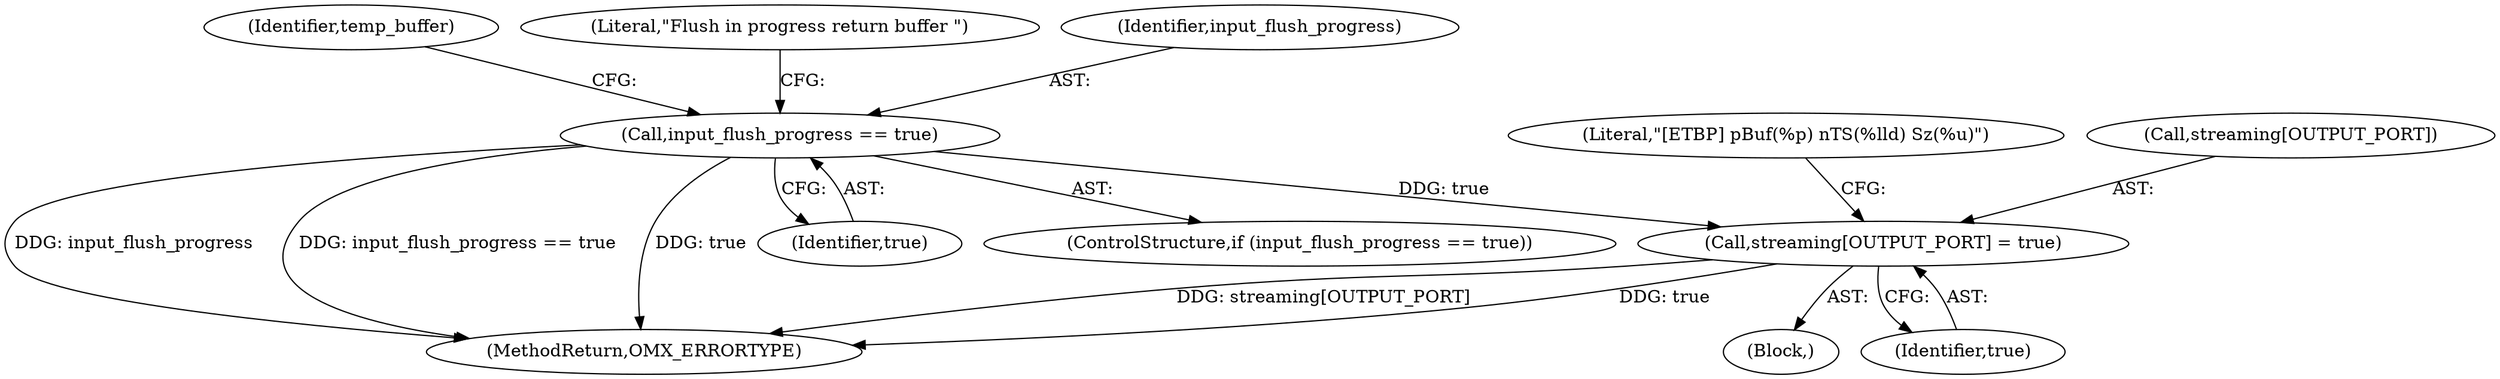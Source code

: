 digraph "0_Android_5b82f4f90c3d531313714df4b936f92fb0ff15cf_0@array" {
"1000856" [label="(Call,streaming[OUTPUT_PORT] = true)"];
"1000202" [label="(Call,input_flush_progress == true)"];
"1000201" [label="(ControlStructure,if (input_flush_progress == true))"];
"1000892" [label="(Literal,\"[ETBP] pBuf(%p) nTS(%lld) Sz(%u)\")"];
"1000853" [label="(Block,)"];
"1000217" [label="(Identifier,temp_buffer)"];
"1000860" [label="(Identifier,true)"];
"1000908" [label="(MethodReturn,OMX_ERRORTYPE)"];
"1000204" [label="(Identifier,true)"];
"1000207" [label="(Literal,\"Flush in progress return buffer \")"];
"1000856" [label="(Call,streaming[OUTPUT_PORT] = true)"];
"1000857" [label="(Call,streaming[OUTPUT_PORT])"];
"1000202" [label="(Call,input_flush_progress == true)"];
"1000203" [label="(Identifier,input_flush_progress)"];
"1000856" -> "1000853"  [label="AST: "];
"1000856" -> "1000860"  [label="CFG: "];
"1000857" -> "1000856"  [label="AST: "];
"1000860" -> "1000856"  [label="AST: "];
"1000892" -> "1000856"  [label="CFG: "];
"1000856" -> "1000908"  [label="DDG: streaming[OUTPUT_PORT]"];
"1000856" -> "1000908"  [label="DDG: true"];
"1000202" -> "1000856"  [label="DDG: true"];
"1000202" -> "1000201"  [label="AST: "];
"1000202" -> "1000204"  [label="CFG: "];
"1000203" -> "1000202"  [label="AST: "];
"1000204" -> "1000202"  [label="AST: "];
"1000207" -> "1000202"  [label="CFG: "];
"1000217" -> "1000202"  [label="CFG: "];
"1000202" -> "1000908"  [label="DDG: input_flush_progress"];
"1000202" -> "1000908"  [label="DDG: input_flush_progress == true"];
"1000202" -> "1000908"  [label="DDG: true"];
}
